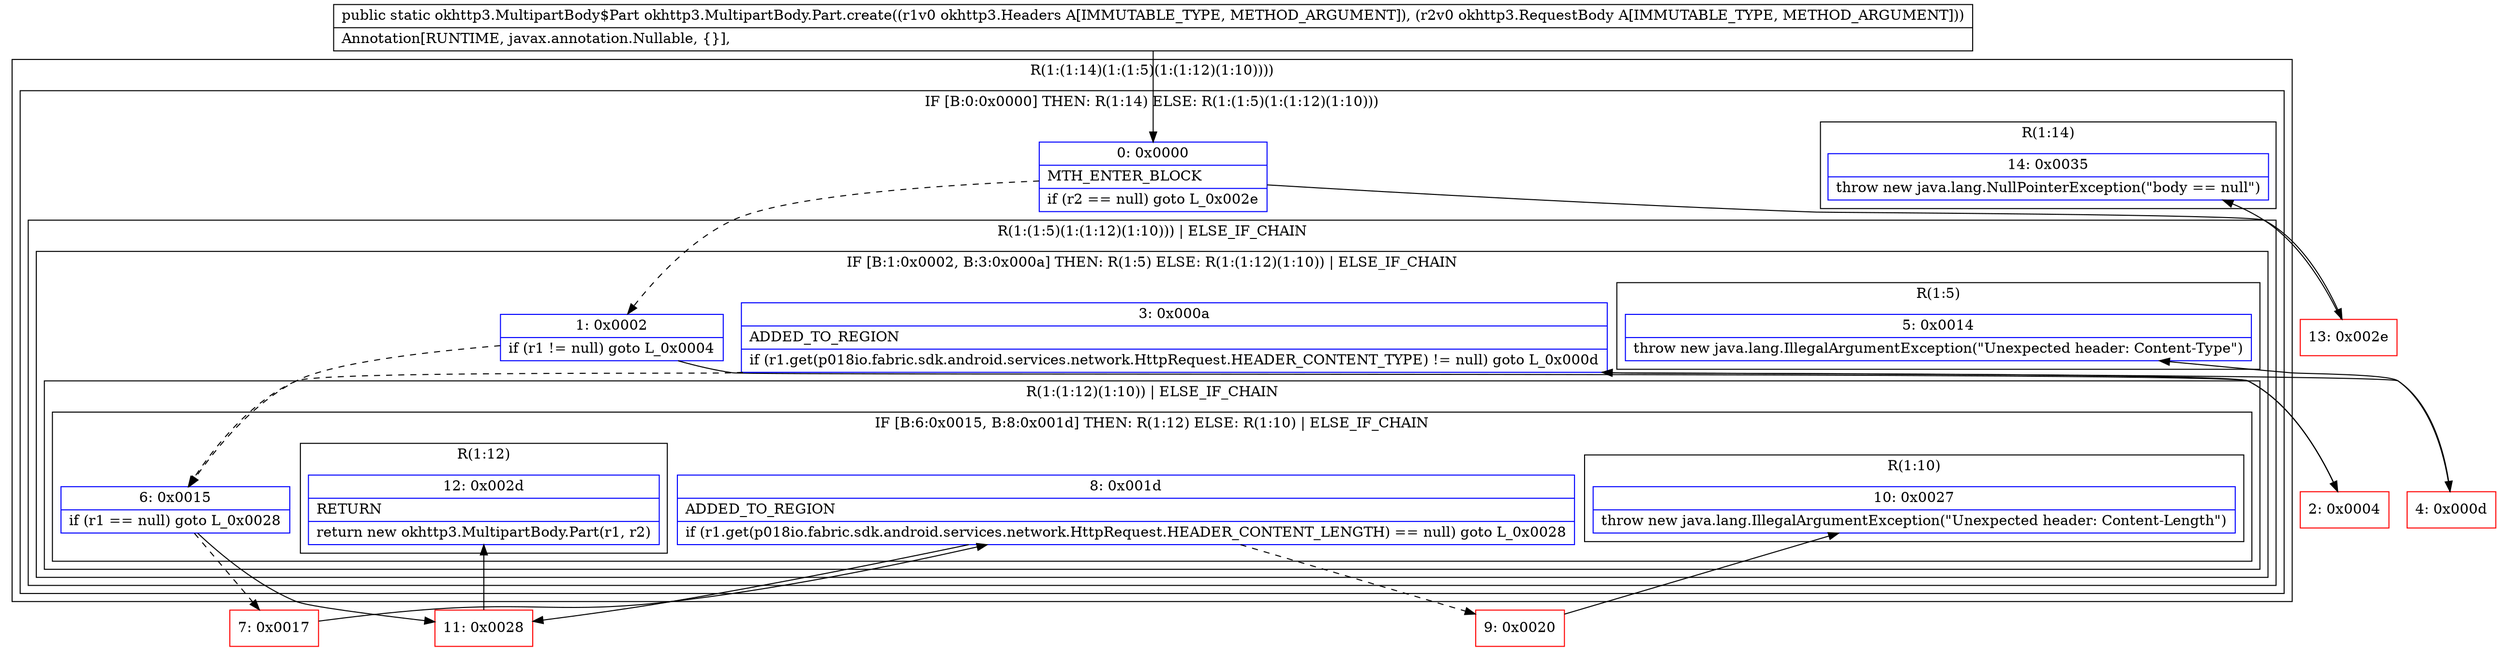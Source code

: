 digraph "CFG forokhttp3.MultipartBody.Part.create(Lokhttp3\/Headers;Lokhttp3\/RequestBody;)Lokhttp3\/MultipartBody$Part;" {
subgraph cluster_Region_194033881 {
label = "R(1:(1:14)(1:(1:5)(1:(1:12)(1:10))))";
node [shape=record,color=blue];
subgraph cluster_IfRegion_1823670138 {
label = "IF [B:0:0x0000] THEN: R(1:14) ELSE: R(1:(1:5)(1:(1:12)(1:10)))";
node [shape=record,color=blue];
Node_0 [shape=record,label="{0\:\ 0x0000|MTH_ENTER_BLOCK\l|if (r2 == null) goto L_0x002e\l}"];
subgraph cluster_Region_2060252803 {
label = "R(1:14)";
node [shape=record,color=blue];
Node_14 [shape=record,label="{14\:\ 0x0035|throw new java.lang.NullPointerException(\"body == null\")\l}"];
}
subgraph cluster_Region_1715540111 {
label = "R(1:(1:5)(1:(1:12)(1:10))) | ELSE_IF_CHAIN\l";
node [shape=record,color=blue];
subgraph cluster_IfRegion_1746479854 {
label = "IF [B:1:0x0002, B:3:0x000a] THEN: R(1:5) ELSE: R(1:(1:12)(1:10)) | ELSE_IF_CHAIN\l";
node [shape=record,color=blue];
Node_1 [shape=record,label="{1\:\ 0x0002|if (r1 != null) goto L_0x0004\l}"];
Node_3 [shape=record,label="{3\:\ 0x000a|ADDED_TO_REGION\l|if (r1.get(p018io.fabric.sdk.android.services.network.HttpRequest.HEADER_CONTENT_TYPE) != null) goto L_0x000d\l}"];
subgraph cluster_Region_329994680 {
label = "R(1:5)";
node [shape=record,color=blue];
Node_5 [shape=record,label="{5\:\ 0x0014|throw new java.lang.IllegalArgumentException(\"Unexpected header: Content\-Type\")\l}"];
}
subgraph cluster_Region_240043424 {
label = "R(1:(1:12)(1:10)) | ELSE_IF_CHAIN\l";
node [shape=record,color=blue];
subgraph cluster_IfRegion_1617262990 {
label = "IF [B:6:0x0015, B:8:0x001d] THEN: R(1:12) ELSE: R(1:10) | ELSE_IF_CHAIN\l";
node [shape=record,color=blue];
Node_6 [shape=record,label="{6\:\ 0x0015|if (r1 == null) goto L_0x0028\l}"];
Node_8 [shape=record,label="{8\:\ 0x001d|ADDED_TO_REGION\l|if (r1.get(p018io.fabric.sdk.android.services.network.HttpRequest.HEADER_CONTENT_LENGTH) == null) goto L_0x0028\l}"];
subgraph cluster_Region_1091199286 {
label = "R(1:12)";
node [shape=record,color=blue];
Node_12 [shape=record,label="{12\:\ 0x002d|RETURN\l|return new okhttp3.MultipartBody.Part(r1, r2)\l}"];
}
subgraph cluster_Region_140893758 {
label = "R(1:10)";
node [shape=record,color=blue];
Node_10 [shape=record,label="{10\:\ 0x0027|throw new java.lang.IllegalArgumentException(\"Unexpected header: Content\-Length\")\l}"];
}
}
}
}
}
}
}
Node_2 [shape=record,color=red,label="{2\:\ 0x0004}"];
Node_4 [shape=record,color=red,label="{4\:\ 0x000d}"];
Node_7 [shape=record,color=red,label="{7\:\ 0x0017}"];
Node_9 [shape=record,color=red,label="{9\:\ 0x0020}"];
Node_11 [shape=record,color=red,label="{11\:\ 0x0028}"];
Node_13 [shape=record,color=red,label="{13\:\ 0x002e}"];
MethodNode[shape=record,label="{public static okhttp3.MultipartBody$Part okhttp3.MultipartBody.Part.create((r1v0 okhttp3.Headers A[IMMUTABLE_TYPE, METHOD_ARGUMENT]), (r2v0 okhttp3.RequestBody A[IMMUTABLE_TYPE, METHOD_ARGUMENT]))  | Annotation[RUNTIME, javax.annotation.Nullable, \{\}], \l}"];
MethodNode -> Node_0;
Node_0 -> Node_1[style=dashed];
Node_0 -> Node_13;
Node_1 -> Node_2;
Node_1 -> Node_6[style=dashed];
Node_3 -> Node_4;
Node_3 -> Node_6[style=dashed];
Node_6 -> Node_7[style=dashed];
Node_6 -> Node_11;
Node_8 -> Node_9[style=dashed];
Node_8 -> Node_11;
Node_2 -> Node_3;
Node_4 -> Node_5;
Node_7 -> Node_8;
Node_9 -> Node_10;
Node_11 -> Node_12;
Node_13 -> Node_14;
}

